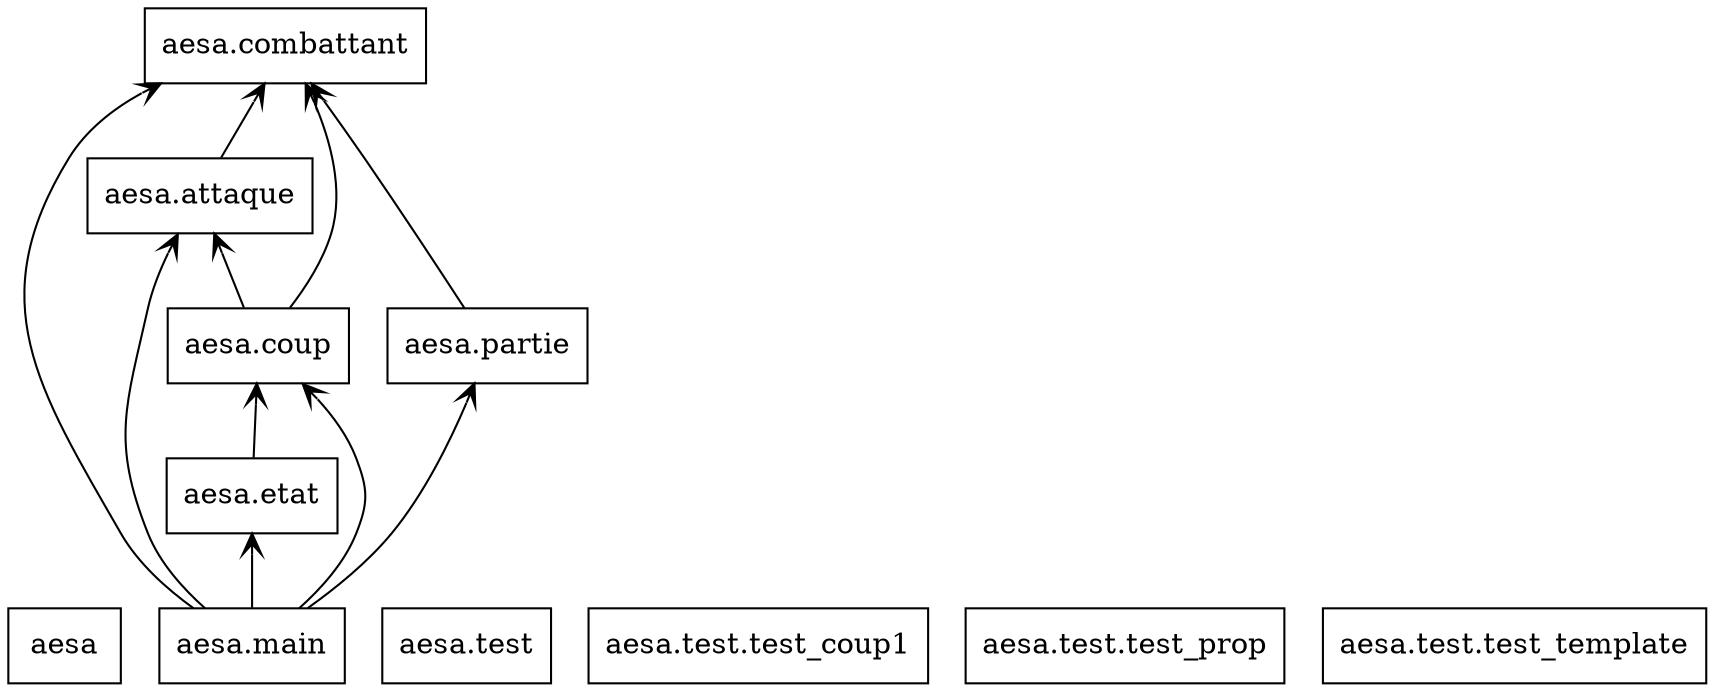 digraph "packages" {
rankdir=BT
charset="utf-8"
"aesa" [color="black", label=<aesa>, shape="box", style="solid"];
"aesa.attaque" [color="black", label=<aesa.attaque>, shape="box", style="solid"];
"aesa.combattant" [color="black", label=<aesa.combattant>, shape="box", style="solid"];
"aesa.coup" [color="black", label=<aesa.coup>, shape="box", style="solid"];
"aesa.etat" [color="black", label=<aesa.etat>, shape="box", style="solid"];
"aesa.main" [color="black", label=<aesa.main>, shape="box", style="solid"];
"aesa.partie" [color="black", label=<aesa.partie>, shape="box", style="solid"];
"aesa.test" [color="black", label=<aesa.test>, shape="box", style="solid"];
"aesa.test.test_coup1" [color="black", label=<aesa.test.test_coup1>, shape="box", style="solid"];
"aesa.test.test_prop" [color="black", label=<aesa.test.test_prop>, shape="box", style="solid"];
"aesa.test.test_template" [color="black", label=<aesa.test.test_template>, shape="box", style="solid"];
"aesa.attaque" -> "aesa.combattant" [arrowhead="open", arrowtail="none"];
"aesa.coup" -> "aesa.attaque" [arrowhead="open", arrowtail="none"];
"aesa.coup" -> "aesa.combattant" [arrowhead="open", arrowtail="none"];
"aesa.etat" -> "aesa.coup" [arrowhead="open", arrowtail="none"];
"aesa.main" -> "aesa.attaque" [arrowhead="open", arrowtail="none"];
"aesa.main" -> "aesa.combattant" [arrowhead="open", arrowtail="none"];
"aesa.main" -> "aesa.coup" [arrowhead="open", arrowtail="none"];
"aesa.main" -> "aesa.etat" [arrowhead="open", arrowtail="none"];
"aesa.main" -> "aesa.partie" [arrowhead="open", arrowtail="none"];
"aesa.partie" -> "aesa.combattant" [arrowhead="open", arrowtail="none"];
}
